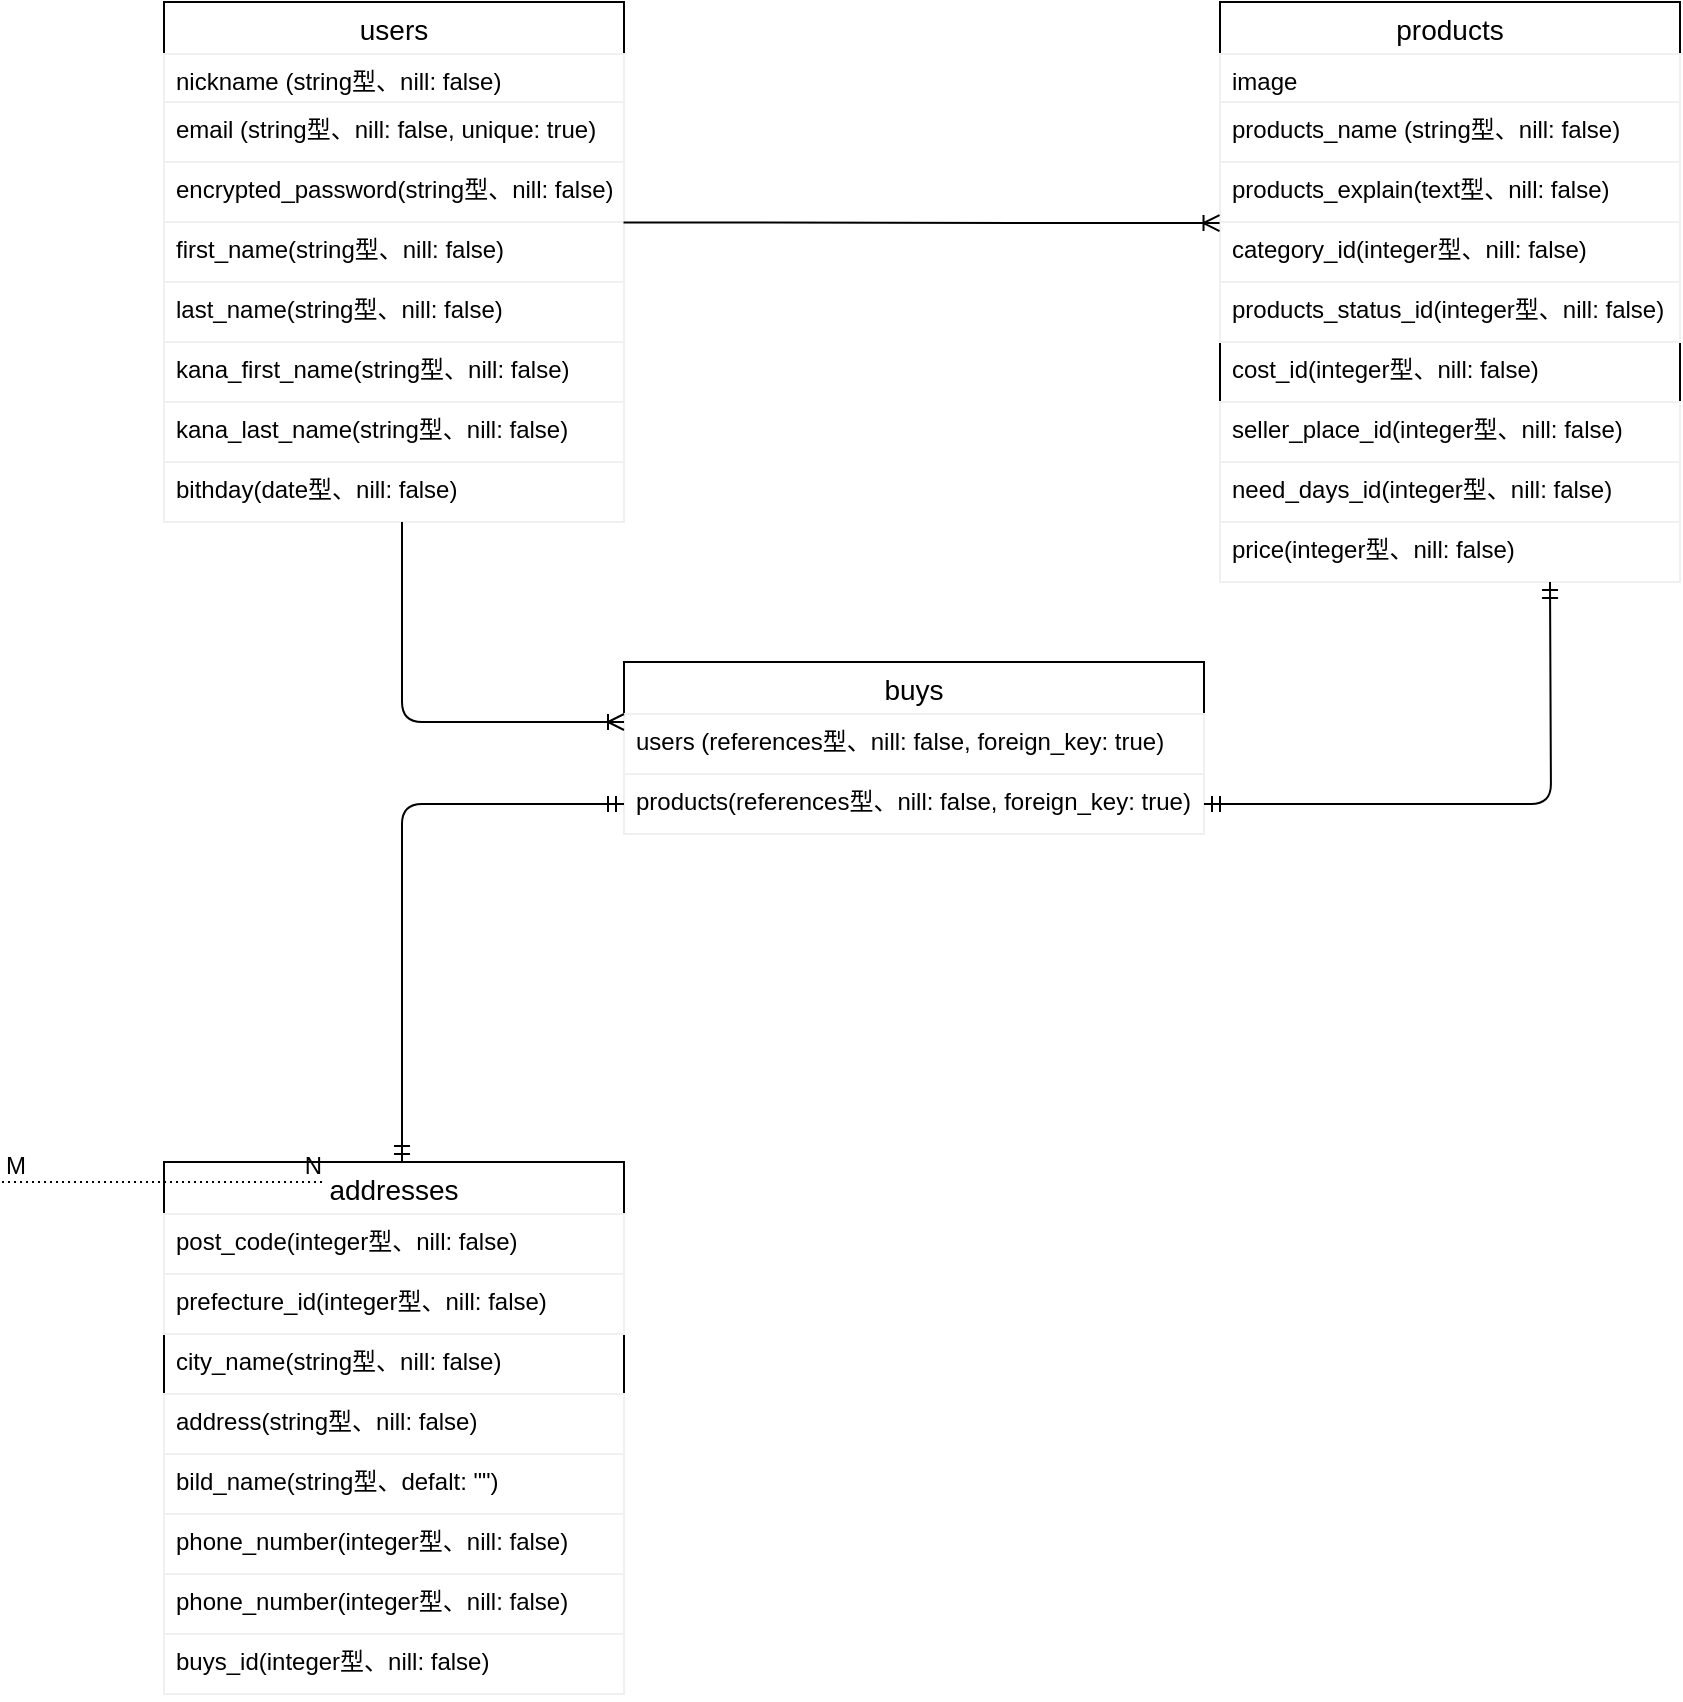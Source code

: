 <mxfile>
    <diagram id="LAix61GHYzdfSrvDHMvL" name="ページ1">
        <mxGraphModel dx="981" dy="93" grid="1" gridSize="10" guides="1" tooltips="1" connect="1" arrows="1" fold="1" page="1" pageScale="1" pageWidth="827" pageHeight="1169" math="0" shadow="0">
            <root>
                <mxCell id="0"/>
                <mxCell id="1" parent="0"/>
                <mxCell id="2" value="users" style="swimlane;fontStyle=0;childLayout=stackLayout;horizontal=1;startSize=26;horizontalStack=0;resizeParent=1;resizeParentMax=0;resizeLast=0;collapsible=1;marginBottom=0;align=center;fontSize=14;" parent="1" vertex="1">
                    <mxGeometry x="41" y="40" width="230" height="260" as="geometry"/>
                </mxCell>
                <mxCell id="3" value="nickname (string型、nill: false)" style="text;spacingLeft=4;spacingRight=4;overflow=hidden;rotatable=0;points=[[0,0.5],[1,0.5]];portConstraint=eastwest;fontSize=12;strokeColor=#f0f0f0;html=1;" parent="2" vertex="1">
                    <mxGeometry y="26" width="230" height="24" as="geometry"/>
                </mxCell>
                <mxCell id="4" value="email (string型、nill: false, unique: true)" style="text;fillColor=none;spacingLeft=4;spacingRight=4;overflow=hidden;rotatable=0;points=[[0,0.5],[1,0.5]];portConstraint=eastwest;fontSize=12;strokeColor=#f0f0f0;" parent="2" vertex="1">
                    <mxGeometry y="50" width="230" height="30" as="geometry"/>
                </mxCell>
                <mxCell id="5" value="encrypted_password(string型、nill: false)" style="text;fillColor=none;spacingLeft=4;spacingRight=4;overflow=hidden;rotatable=0;points=[[0,0.5],[1,0.5]];portConstraint=eastwest;fontSize=12;strokeColor=#f0f0f0;" parent="2" vertex="1">
                    <mxGeometry y="80" width="230" height="30" as="geometry"/>
                </mxCell>
                <mxCell id="40" value="first_name(string型、nill: false)" style="text;fillColor=none;spacingLeft=4;spacingRight=4;overflow=hidden;rotatable=0;points=[[0,0.5],[1,0.5]];portConstraint=eastwest;fontSize=12;strokeColor=#f0f0f0;" parent="2" vertex="1">
                    <mxGeometry y="110" width="230" height="30" as="geometry"/>
                </mxCell>
                <mxCell id="94" value="last_name(string型、nill: false)" style="text;fillColor=none;spacingLeft=4;spacingRight=4;overflow=hidden;rotatable=0;points=[[0,0.5],[1,0.5]];portConstraint=eastwest;fontSize=12;strokeColor=#f0f0f0;" parent="2" vertex="1">
                    <mxGeometry y="140" width="230" height="30" as="geometry"/>
                </mxCell>
                <mxCell id="93" value="kana_first_name(string型、nill: false)" style="text;fillColor=none;spacingLeft=4;spacingRight=4;overflow=hidden;rotatable=0;points=[[0,0.5],[1,0.5]];portConstraint=eastwest;fontSize=12;strokeColor=#f0f0f0;" parent="2" vertex="1">
                    <mxGeometry y="170" width="230" height="30" as="geometry"/>
                </mxCell>
                <mxCell id="41" value="kana_last_name(string型、nill: false)" style="text;fillColor=none;spacingLeft=4;spacingRight=4;overflow=hidden;rotatable=0;points=[[0,0.5],[1,0.5]];portConstraint=eastwest;fontSize=12;strokeColor=#f0f0f0;" parent="2" vertex="1">
                    <mxGeometry y="200" width="230" height="30" as="geometry"/>
                </mxCell>
                <mxCell id="42" value="bithday(date型、nill: false)" style="text;fillColor=none;spacingLeft=4;spacingRight=4;overflow=hidden;rotatable=0;points=[[0,0.5],[1,0.5]];portConstraint=eastwest;fontSize=12;strokeColor=#f0f0f0;" parent="2" vertex="1">
                    <mxGeometry y="230" width="230" height="30" as="geometry"/>
                </mxCell>
                <mxCell id="43" value="buys" style="swimlane;fontStyle=0;childLayout=stackLayout;horizontal=1;startSize=26;horizontalStack=0;resizeParent=1;resizeParentMax=0;resizeLast=0;collapsible=1;marginBottom=0;align=center;fontSize=14;" parent="1" vertex="1">
                    <mxGeometry x="271" y="370" width="290" height="86" as="geometry"/>
                </mxCell>
                <mxCell id="51" value="users (references型、nill: false, foreign_key: true)" style="text;fillColor=none;spacingLeft=4;spacingRight=4;overflow=hidden;rotatable=0;points=[[0,0.5],[1,0.5]];portConstraint=eastwest;fontSize=12;strokeColor=#f0f0f0;" parent="43" vertex="1">
                    <mxGeometry y="26" width="290" height="30" as="geometry"/>
                </mxCell>
                <mxCell id="52" value="products(references型、nill: false, foreign_key: true)" style="text;fillColor=none;spacingLeft=4;spacingRight=4;overflow=hidden;rotatable=0;points=[[0,0.5],[1,0.5]];portConstraint=eastwest;fontSize=12;strokeColor=#f0f0f0;" parent="43" vertex="1">
                    <mxGeometry y="56" width="290" height="30" as="geometry"/>
                </mxCell>
                <mxCell id="69" style="edgeStyle=elbowEdgeStyle;rounded=0;orthogonalLoop=1;jettySize=auto;html=1;entryX=1.002;entryY=0.497;entryDx=0;entryDy=0;entryPerimeter=0;" parent="43" edge="1">
                    <mxGeometry relative="1" as="geometry">
                        <mxPoint x="230" y="40.91" as="sourcePoint"/>
                        <mxPoint x="230.46" y="40.91" as="targetPoint"/>
                    </mxGeometry>
                </mxCell>
                <mxCell id="84" style="edgeStyle=orthogonalEdgeStyle;rounded=0;orthogonalLoop=1;jettySize=auto;html=1;exitX=1;exitY=0.5;exitDx=0;exitDy=0;" parent="43" source="51" target="51" edge="1">
                    <mxGeometry relative="1" as="geometry"/>
                </mxCell>
                <mxCell id="53" value="products" style="swimlane;fontStyle=0;childLayout=stackLayout;horizontal=1;startSize=26;horizontalStack=0;resizeParent=1;resizeParentMax=0;resizeLast=0;collapsible=1;marginBottom=0;align=center;fontSize=14;" parent="1" vertex="1">
                    <mxGeometry x="569" y="40" width="230" height="290" as="geometry"/>
                </mxCell>
                <mxCell id="54" value="image" style="text;spacingLeft=4;spacingRight=4;overflow=hidden;rotatable=0;points=[[0,0.5],[1,0.5]];portConstraint=eastwest;fontSize=12;strokeColor=#f0f0f0;html=1;" parent="53" vertex="1">
                    <mxGeometry y="26" width="230" height="24" as="geometry"/>
                </mxCell>
                <mxCell id="55" value="products_name (string型、nill: false) &#10;" style="text;fillColor=none;spacingLeft=4;spacingRight=4;overflow=hidden;rotatable=0;points=[[0,0.5],[1,0.5]];portConstraint=eastwest;fontSize=12;strokeColor=#f0f0f0;" parent="53" vertex="1">
                    <mxGeometry y="50" width="230" height="30" as="geometry"/>
                </mxCell>
                <mxCell id="56" value="products_explain(text型、nill: false)" style="text;fillColor=none;spacingLeft=4;spacingRight=4;overflow=hidden;rotatable=0;points=[[0,0.5],[1,0.5]];portConstraint=eastwest;fontSize=12;strokeColor=#f0f0f0;" parent="53" vertex="1">
                    <mxGeometry y="80" width="230" height="30" as="geometry"/>
                </mxCell>
                <mxCell id="57" value="category_id(integer型、nill: false)" style="text;fillColor=none;spacingLeft=4;spacingRight=4;overflow=hidden;rotatable=0;points=[[0,0.5],[1,0.5]];portConstraint=eastwest;fontSize=12;strokeColor=#f0f0f0;" parent="53" vertex="1">
                    <mxGeometry y="110" width="230" height="30" as="geometry"/>
                </mxCell>
                <mxCell id="58" value="products_status_id(integer型、nill: false)" style="text;fillColor=none;spacingLeft=4;spacingRight=4;overflow=hidden;rotatable=0;points=[[0,0.5],[1,0.5]];portConstraint=eastwest;fontSize=12;strokeColor=#f0f0f0;" parent="53" vertex="1">
                    <mxGeometry y="140" width="230" height="30" as="geometry"/>
                </mxCell>
                <mxCell id="59" value="cost_id(integer型、nill: false)" style="text;strokeColor=none;fillColor=none;spacingLeft=4;spacingRight=4;overflow=hidden;rotatable=0;points=[[0,0.5],[1,0.5]];portConstraint=eastwest;fontSize=12;" parent="53" vertex="1">
                    <mxGeometry y="170" width="230" height="30" as="geometry"/>
                </mxCell>
                <mxCell id="60" value="seller_place_id(integer型、nill: false)" style="text;fillColor=none;spacingLeft=4;spacingRight=4;overflow=hidden;rotatable=0;points=[[0,0.5],[1,0.5]];portConstraint=eastwest;fontSize=12;strokeColor=#f0f0f0;" parent="53" vertex="1">
                    <mxGeometry y="200" width="230" height="30" as="geometry"/>
                </mxCell>
                <mxCell id="61" value="need_days_id(integer型、nill: false)" style="text;fillColor=none;spacingLeft=4;spacingRight=4;overflow=hidden;rotatable=0;points=[[0,0.5],[1,0.5]];portConstraint=eastwest;fontSize=12;strokeColor=#f0f0f0;" parent="53" vertex="1">
                    <mxGeometry y="230" width="230" height="30" as="geometry"/>
                </mxCell>
                <mxCell id="62" value="price(integer型、nill: false)" style="text;fillColor=none;spacingLeft=4;spacingRight=4;overflow=hidden;rotatable=0;points=[[0,0.5],[1,0.5]];portConstraint=eastwest;fontSize=12;strokeColor=#f0f0f0;" parent="53" vertex="1">
                    <mxGeometry y="260" width="230" height="30" as="geometry"/>
                </mxCell>
                <mxCell id="75" value="addresses" style="swimlane;fontStyle=0;childLayout=stackLayout;horizontal=1;startSize=26;horizontalStack=0;resizeParent=1;resizeParentMax=0;resizeLast=0;collapsible=1;marginBottom=0;align=center;fontSize=14;" parent="1" vertex="1">
                    <mxGeometry x="41" y="620" width="230" height="266" as="geometry"/>
                </mxCell>
                <mxCell id="76" value="post_code(integer型、nill: false)" style="text;fillColor=none;spacingLeft=4;spacingRight=4;overflow=hidden;rotatable=0;points=[[0,0.5],[1,0.5]];portConstraint=eastwest;fontSize=12;strokeColor=#f0f0f0;" parent="75" vertex="1">
                    <mxGeometry y="26" width="230" height="30" as="geometry"/>
                </mxCell>
                <mxCell id="77" value="prefecture_id(integer型、nill: false)" style="text;fillColor=none;spacingLeft=4;spacingRight=4;overflow=hidden;rotatable=0;points=[[0,0.5],[1,0.5]];portConstraint=eastwest;fontSize=12;strokeColor=#f0f0f0;" parent="75" vertex="1">
                    <mxGeometry y="56" width="230" height="30" as="geometry"/>
                </mxCell>
                <mxCell id="78" value="city_name(string型、nill: false)" style="text;strokeColor=none;fillColor=none;spacingLeft=4;spacingRight=4;overflow=hidden;rotatable=0;points=[[0,0.5],[1,0.5]];portConstraint=eastwest;fontSize=12;" parent="75" vertex="1">
                    <mxGeometry y="86" width="230" height="30" as="geometry"/>
                </mxCell>
                <mxCell id="79" value="address(string型、nill: false)" style="text;fillColor=none;spacingLeft=4;spacingRight=4;overflow=hidden;rotatable=0;points=[[0,0.5],[1,0.5]];portConstraint=eastwest;fontSize=12;strokeColor=#f0f0f0;" parent="75" vertex="1">
                    <mxGeometry y="116" width="230" height="30" as="geometry"/>
                </mxCell>
                <mxCell id="80" value="bild_name(string型、defalt: &quot;&quot;)" style="text;fillColor=none;spacingLeft=4;spacingRight=4;overflow=hidden;rotatable=0;points=[[0,0.5],[1,0.5]];portConstraint=eastwest;fontSize=12;strokeColor=#f0f0f0;" parent="75" vertex="1">
                    <mxGeometry y="146" width="230" height="30" as="geometry"/>
                </mxCell>
                <mxCell id="81" value="phone_number(integer型、nill: false)" style="text;fillColor=none;spacingLeft=4;spacingRight=4;overflow=hidden;rotatable=0;points=[[0,0.5],[1,0.5]];portConstraint=eastwest;fontSize=12;strokeColor=#f0f0f0;" parent="75" vertex="1">
                    <mxGeometry y="176" width="230" height="30" as="geometry"/>
                </mxCell>
                <mxCell id="82" style="edgeStyle=elbowEdgeStyle;rounded=0;orthogonalLoop=1;jettySize=auto;html=1;entryX=1.002;entryY=0.497;entryDx=0;entryDy=0;entryPerimeter=0;" parent="75" source="79" target="79" edge="1">
                    <mxGeometry relative="1" as="geometry"/>
                </mxCell>
                <mxCell id="95" value="phone_number(integer型、nill: false)" style="text;fillColor=none;spacingLeft=4;spacingRight=4;overflow=hidden;rotatable=0;points=[[0,0.5],[1,0.5]];portConstraint=eastwest;fontSize=12;strokeColor=#f0f0f0;" parent="75" vertex="1">
                    <mxGeometry y="206" width="230" height="30" as="geometry"/>
                </mxCell>
                <mxCell id="96" value="buys_id(integer型、nill: false)" style="text;fillColor=none;spacingLeft=4;spacingRight=4;overflow=hidden;rotatable=0;points=[[0,0.5],[1,0.5]];portConstraint=eastwest;fontSize=12;strokeColor=#f0f0f0;" parent="75" vertex="1">
                    <mxGeometry y="236" width="230" height="30" as="geometry"/>
                </mxCell>
                <mxCell id="87" value="" style="fontSize=12;html=1;endArrow=ERoneToMany;edgeStyle=orthogonalEdgeStyle;" parent="1" target="51" edge="1">
                    <mxGeometry width="100" height="100" relative="1" as="geometry">
                        <mxPoint x="160" y="300" as="sourcePoint"/>
                        <mxPoint x="260" y="411" as="targetPoint"/>
                        <Array as="points">
                            <mxPoint x="160" y="400"/>
                        </Array>
                    </mxGeometry>
                </mxCell>
                <mxCell id="89" value="" style="fontSize=12;html=1;endArrow=ERoneToMany;exitX=0.999;exitY=0.008;exitDx=0;exitDy=0;exitPerimeter=0;entryX=-0.001;entryY=0.018;entryDx=0;entryDy=0;entryPerimeter=0;" parent="1" source="40" target="57" edge="1">
                    <mxGeometry width="100" height="100" relative="1" as="geometry">
                        <mxPoint x="340" y="360" as="sourcePoint"/>
                        <mxPoint x="564" y="361" as="targetPoint"/>
                    </mxGeometry>
                </mxCell>
                <mxCell id="97" value="" style="endArrow=none;html=1;rounded=0;dashed=1;dashPattern=1 2;" edge="1" parent="1">
                    <mxGeometry relative="1" as="geometry">
                        <mxPoint x="-40" y="630" as="sourcePoint"/>
                        <mxPoint x="120" y="630" as="targetPoint"/>
                    </mxGeometry>
                </mxCell>
                <mxCell id="98" value="M" style="resizable=0;html=1;align=left;verticalAlign=bottom;" connectable="0" vertex="1" parent="97">
                    <mxGeometry x="-1" relative="1" as="geometry"/>
                </mxCell>
                <mxCell id="99" value="N" style="resizable=0;html=1;align=right;verticalAlign=bottom;" connectable="0" vertex="1" parent="97">
                    <mxGeometry x="1" relative="1" as="geometry"/>
                </mxCell>
                <mxCell id="100" value="" style="edgeStyle=orthogonalEdgeStyle;fontSize=12;html=1;endArrow=ERmandOne;startArrow=ERmandOne;exitX=1;exitY=0.5;exitDx=0;exitDy=0;" edge="1" parent="1" source="52">
                    <mxGeometry width="100" height="100" relative="1" as="geometry">
                        <mxPoint x="634" y="440" as="sourcePoint"/>
                        <mxPoint x="734" y="330" as="targetPoint"/>
                    </mxGeometry>
                </mxCell>
                <mxCell id="101" value="" style="edgeStyle=orthogonalEdgeStyle;fontSize=12;html=1;endArrow=ERmandOne;startArrow=ERmandOne;entryX=0;entryY=0.5;entryDx=0;entryDy=0;" edge="1" parent="1" target="52">
                    <mxGeometry width="100" height="100" relative="1" as="geometry">
                        <mxPoint x="160" y="620" as="sourcePoint"/>
                        <mxPoint x="323" y="456" as="targetPoint"/>
                        <Array as="points">
                            <mxPoint x="160" y="620"/>
                            <mxPoint x="160" y="441"/>
                        </Array>
                    </mxGeometry>
                </mxCell>
            </root>
        </mxGraphModel>
    </diagram>
</mxfile>
